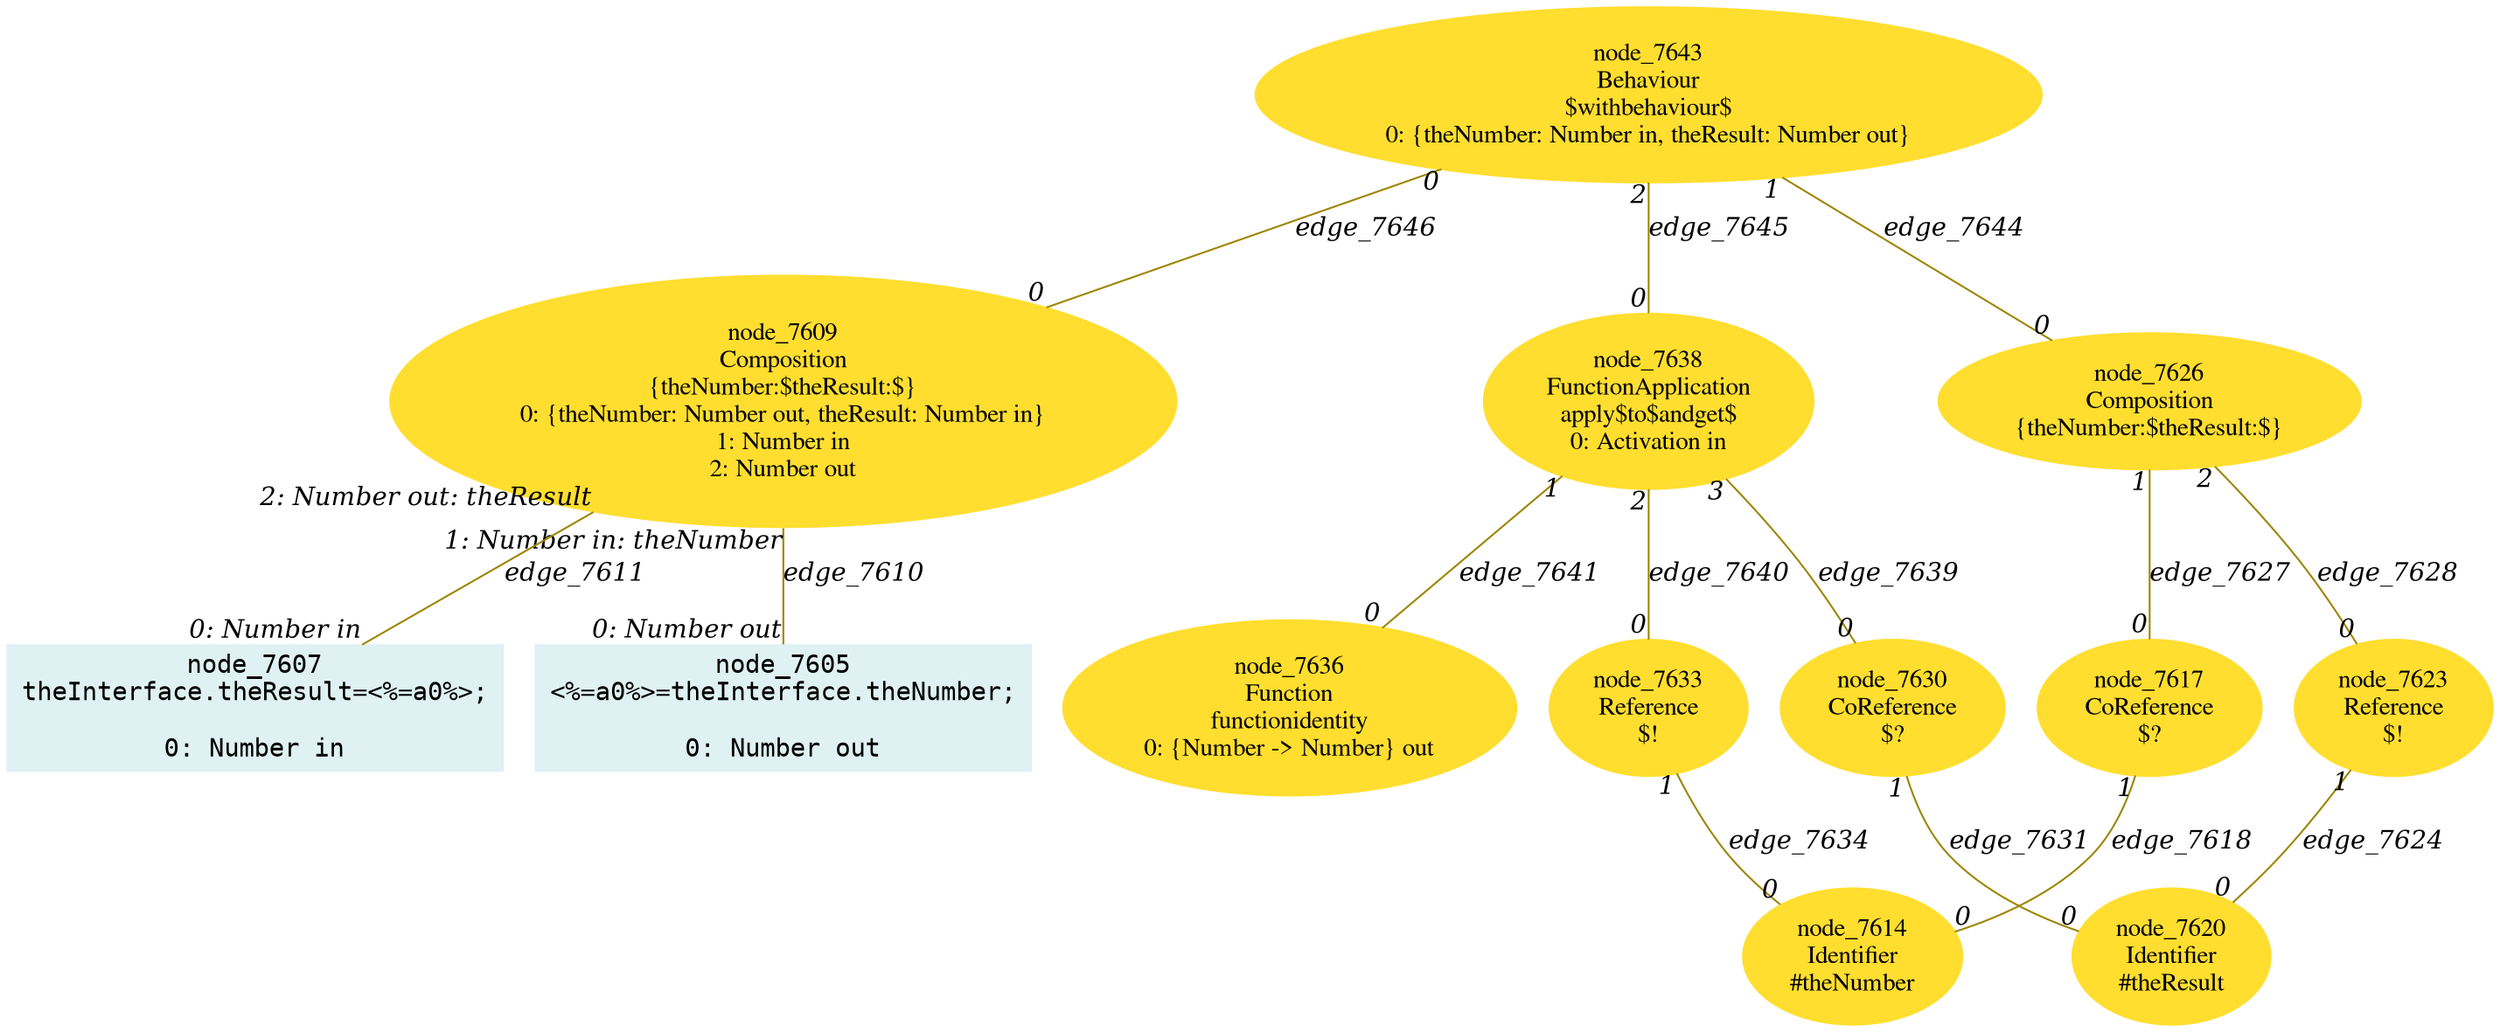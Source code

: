 digraph g{node_7605 [shape="box", style="filled", color="#dff1f2", fontname="Courier", label="node_7605
<%=a0%>=theInterface.theNumber;

0: Number out" ]
node_7607 [shape="box", style="filled", color="#dff1f2", fontname="Courier", label="node_7607
theInterface.theResult=<%=a0%>;

0: Number in" ]
node_7609 [shape="ellipse", style="filled", color="#ffde2f", fontname="Times", label="node_7609
Composition
{theNumber:$theResult:$}
0: {theNumber: Number out, theResult: Number in}
1: Number in
2: Number out" ]
node_7614 [shape="ellipse", style="filled", color="#ffde2f", fontname="Times", label="node_7614
Identifier
#theNumber
" ]
node_7617 [shape="ellipse", style="filled", color="#ffde2f", fontname="Times", label="node_7617
CoReference
$?
" ]
node_7620 [shape="ellipse", style="filled", color="#ffde2f", fontname="Times", label="node_7620
Identifier
#theResult
" ]
node_7623 [shape="ellipse", style="filled", color="#ffde2f", fontname="Times", label="node_7623
Reference
$!
" ]
node_7626 [shape="ellipse", style="filled", color="#ffde2f", fontname="Times", label="node_7626
Composition
{theNumber:$theResult:$}
" ]
node_7630 [shape="ellipse", style="filled", color="#ffde2f", fontname="Times", label="node_7630
CoReference
$?
" ]
node_7633 [shape="ellipse", style="filled", color="#ffde2f", fontname="Times", label="node_7633
Reference
$!
" ]
node_7636 [shape="ellipse", style="filled", color="#ffde2f", fontname="Times", label="node_7636
Function
functionidentity
0: {Number -> Number} out" ]
node_7638 [shape="ellipse", style="filled", color="#ffde2f", fontname="Times", label="node_7638
FunctionApplication
apply$to$andget$
0: Activation in" ]
node_7643 [shape="ellipse", style="filled", color="#ffde2f", fontname="Times", label="node_7643
Behaviour
$withbehaviour$
0: {theNumber: Number in, theResult: Number out}" ]
node_7609 -> node_7605 [dir=none, arrowHead=none, fontname="Times-Italic", arrowsize=1, color="#9d8400", label="edge_7610",  headlabel="0: Number out", taillabel="1: Number in: theNumber" ]
node_7609 -> node_7607 [dir=none, arrowHead=none, fontname="Times-Italic", arrowsize=1, color="#9d8400", label="edge_7611",  headlabel="0: Number in", taillabel="2: Number out: theResult" ]
node_7617 -> node_7614 [dir=none, arrowHead=none, fontname="Times-Italic", arrowsize=1, color="#9d8400", label="edge_7618",  headlabel="0", taillabel="1" ]
node_7623 -> node_7620 [dir=none, arrowHead=none, fontname="Times-Italic", arrowsize=1, color="#9d8400", label="edge_7624",  headlabel="0", taillabel="1" ]
node_7626 -> node_7617 [dir=none, arrowHead=none, fontname="Times-Italic", arrowsize=1, color="#9d8400", label="edge_7627",  headlabel="0", taillabel="1" ]
node_7626 -> node_7623 [dir=none, arrowHead=none, fontname="Times-Italic", arrowsize=1, color="#9d8400", label="edge_7628",  headlabel="0", taillabel="2" ]
node_7630 -> node_7620 [dir=none, arrowHead=none, fontname="Times-Italic", arrowsize=1, color="#9d8400", label="edge_7631",  headlabel="0", taillabel="1" ]
node_7633 -> node_7614 [dir=none, arrowHead=none, fontname="Times-Italic", arrowsize=1, color="#9d8400", label="edge_7634",  headlabel="0", taillabel="1" ]
node_7638 -> node_7630 [dir=none, arrowHead=none, fontname="Times-Italic", arrowsize=1, color="#9d8400", label="edge_7639",  headlabel="0", taillabel="3" ]
node_7638 -> node_7633 [dir=none, arrowHead=none, fontname="Times-Italic", arrowsize=1, color="#9d8400", label="edge_7640",  headlabel="0", taillabel="2" ]
node_7638 -> node_7636 [dir=none, arrowHead=none, fontname="Times-Italic", arrowsize=1, color="#9d8400", label="edge_7641",  headlabel="0", taillabel="1" ]
node_7643 -> node_7626 [dir=none, arrowHead=none, fontname="Times-Italic", arrowsize=1, color="#9d8400", label="edge_7644",  headlabel="0", taillabel="1" ]
node_7643 -> node_7638 [dir=none, arrowHead=none, fontname="Times-Italic", arrowsize=1, color="#9d8400", label="edge_7645",  headlabel="0", taillabel="2" ]
node_7643 -> node_7609 [dir=none, arrowHead=none, fontname="Times-Italic", arrowsize=1, color="#9d8400", label="edge_7646",  headlabel="0", taillabel="0" ]
}